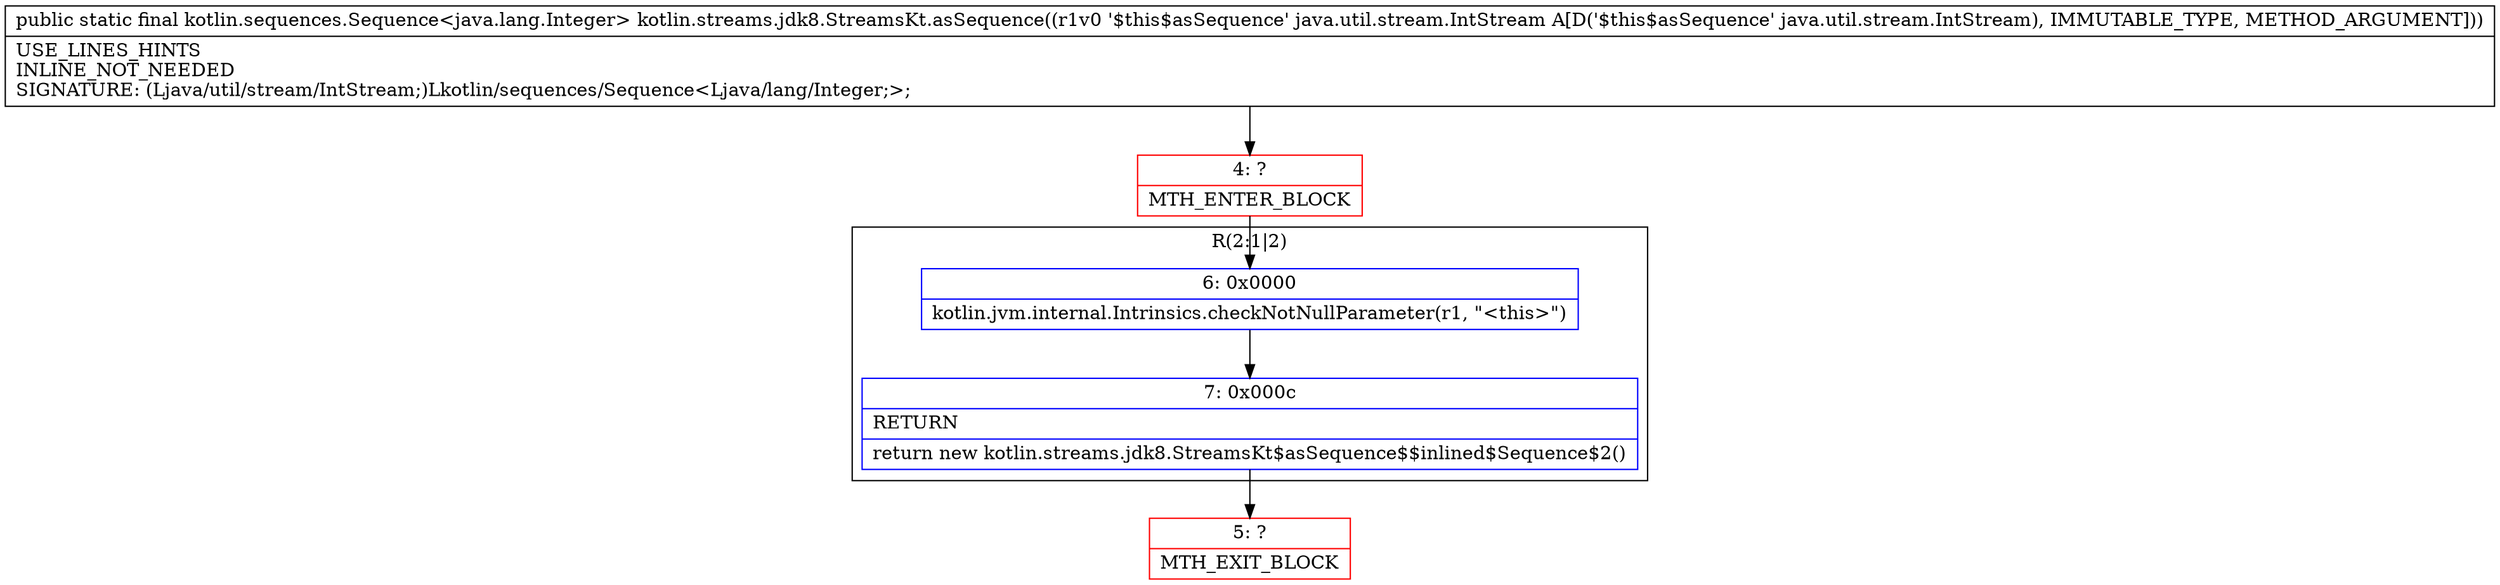 digraph "CFG forkotlin.streams.jdk8.StreamsKt.asSequence(Ljava\/util\/stream\/IntStream;)Lkotlin\/sequences\/Sequence;" {
subgraph cluster_Region_1357251684 {
label = "R(2:1|2)";
node [shape=record,color=blue];
Node_6 [shape=record,label="{6\:\ 0x0000|kotlin.jvm.internal.Intrinsics.checkNotNullParameter(r1, \"\<this\>\")\l}"];
Node_7 [shape=record,label="{7\:\ 0x000c|RETURN\l|return new kotlin.streams.jdk8.StreamsKt$asSequence$$inlined$Sequence$2()\l}"];
}
Node_4 [shape=record,color=red,label="{4\:\ ?|MTH_ENTER_BLOCK\l}"];
Node_5 [shape=record,color=red,label="{5\:\ ?|MTH_EXIT_BLOCK\l}"];
MethodNode[shape=record,label="{public static final kotlin.sequences.Sequence\<java.lang.Integer\> kotlin.streams.jdk8.StreamsKt.asSequence((r1v0 '$this$asSequence' java.util.stream.IntStream A[D('$this$asSequence' java.util.stream.IntStream), IMMUTABLE_TYPE, METHOD_ARGUMENT]))  | USE_LINES_HINTS\lINLINE_NOT_NEEDED\lSIGNATURE: (Ljava\/util\/stream\/IntStream;)Lkotlin\/sequences\/Sequence\<Ljava\/lang\/Integer;\>;\l}"];
MethodNode -> Node_4;Node_6 -> Node_7;
Node_7 -> Node_5;
Node_4 -> Node_6;
}


